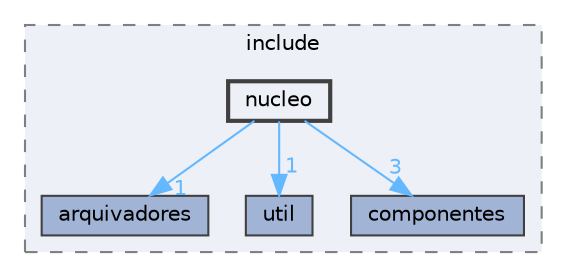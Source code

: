 digraph "becommons/include/nucleo"
{
 // LATEX_PDF_SIZE
  bgcolor="transparent";
  edge [fontname=Helvetica,fontsize=10,labelfontname=Helvetica,labelfontsize=10];
  node [fontname=Helvetica,fontsize=10,shape=box,height=0.2,width=0.4];
  compound=true
  subgraph clusterdir_9a744b5567c265deacf566b467d8af59 {
    graph [ bgcolor="#edf0f7", pencolor="grey50", label="include", fontname=Helvetica,fontsize=10 style="filled,dashed", URL="dir_9a744b5567c265deacf566b467d8af59.html",tooltip=""]
  dir_0058f9f8930e3f234e27134542bf0d59 [label="arquivadores", fillcolor="#a2b4d6", color="grey25", style="filled", URL="dir_0058f9f8930e3f234e27134542bf0d59.html",tooltip=""];
  dir_01945739458c10315f029035be55b339 [label="util", fillcolor="#a2b4d6", color="grey25", style="filled", URL="dir_01945739458c10315f029035be55b339.html",tooltip=""];
  dir_111f21dc146a617cd827120506a93450 [label="componentes", fillcolor="#a2b4d6", color="grey25", style="filled", URL="dir_111f21dc146a617cd827120506a93450.html",tooltip=""];
  dir_6d1d8208ac4b46200d5c1cb355b49c73 [label="nucleo", fillcolor="#edf0f7", color="grey25", style="filled,bold", URL="dir_6d1d8208ac4b46200d5c1cb355b49c73.html",tooltip=""];
  }
  dir_6d1d8208ac4b46200d5c1cb355b49c73->dir_0058f9f8930e3f234e27134542bf0d59 [headlabel="1", labeldistance=1.5 headhref="dir_000015_000002.html" href="dir_000015_000002.html" color="steelblue1" fontcolor="steelblue1"];
  dir_6d1d8208ac4b46200d5c1cb355b49c73->dir_01945739458c10315f029035be55b339 [headlabel="1", labeldistance=1.5 headhref="dir_000015_000027.html" href="dir_000015_000027.html" color="steelblue1" fontcolor="steelblue1"];
  dir_6d1d8208ac4b46200d5c1cb355b49c73->dir_111f21dc146a617cd827120506a93450 [headlabel="3", labeldistance=1.5 headhref="dir_000015_000005.html" href="dir_000015_000005.html" color="steelblue1" fontcolor="steelblue1"];
}
